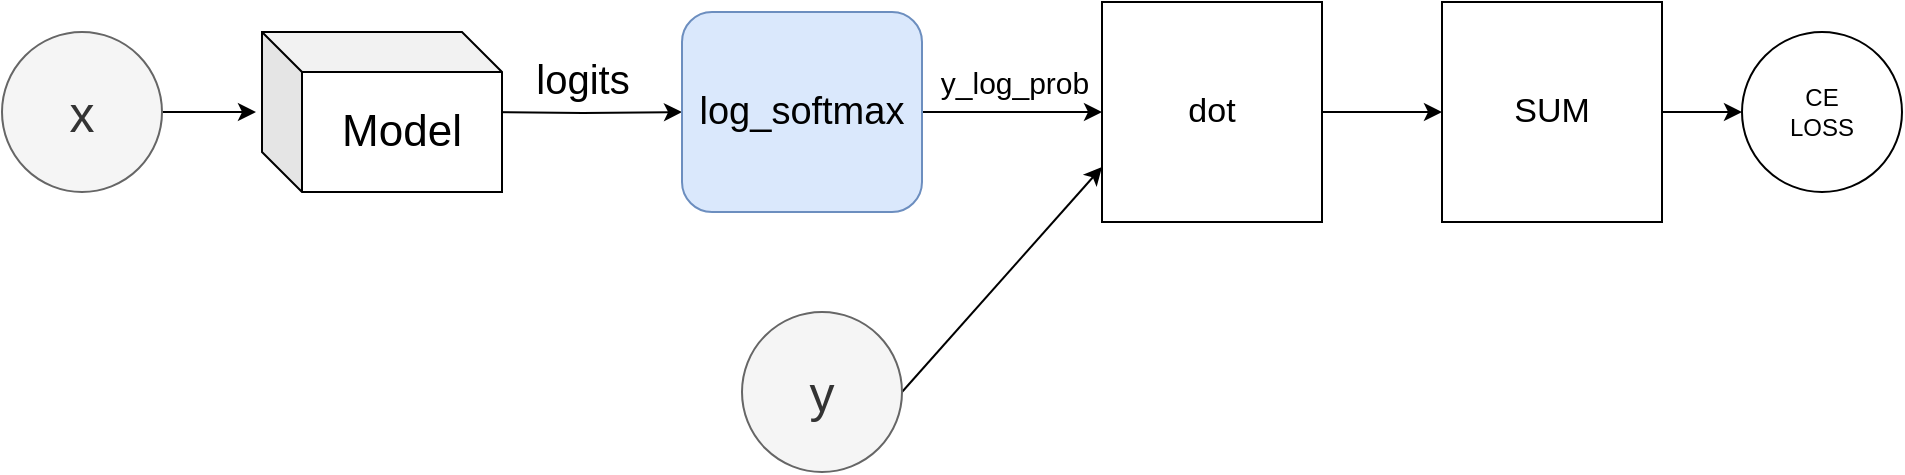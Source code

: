 <mxfile version="21.6.8" type="device">
  <diagram name="‫עמוד-1‬" id="B0BvvvXLZIYUg5wkp8R4">
    <mxGraphModel dx="5236" dy="4400" grid="1" gridSize="10" guides="1" tooltips="1" connect="1" arrows="1" fold="1" page="1" pageScale="1" pageWidth="827" pageHeight="1169" math="0" shadow="0">
      <root>
        <mxCell id="0" />
        <mxCell id="1" parent="0" />
        <mxCell id="q4SmgDs_VHrsYAJA6EE1-38" style="edgeStyle=orthogonalEdgeStyle;rounded=0;orthogonalLoop=1;jettySize=auto;html=1;exitX=1;exitY=0.5;exitDx=0;exitDy=0;entryX=-0.025;entryY=0.5;entryDx=0;entryDy=0;entryPerimeter=0;" edge="1" parent="1" source="q4SmgDs_VHrsYAJA6EE1-1" target="q4SmgDs_VHrsYAJA6EE1-29">
          <mxGeometry relative="1" as="geometry" />
        </mxCell>
        <mxCell id="q4SmgDs_VHrsYAJA6EE1-1" value="&lt;font style=&quot;font-size: 25px;&quot;&gt;x&lt;/font&gt;" style="ellipse;whiteSpace=wrap;html=1;fillColor=#f5f5f5;fontColor=#333333;strokeColor=#666666;" vertex="1" parent="1">
          <mxGeometry x="150" y="340" width="80" height="80" as="geometry" />
        </mxCell>
        <mxCell id="q4SmgDs_VHrsYAJA6EE1-17" style="edgeStyle=orthogonalEdgeStyle;rounded=0;orthogonalLoop=1;jettySize=auto;html=1;exitX=1;exitY=0.5;exitDx=0;exitDy=0;entryX=0;entryY=0.5;entryDx=0;entryDy=0;" edge="1" parent="1" target="q4SmgDs_VHrsYAJA6EE1-16">
          <mxGeometry relative="1" as="geometry">
            <mxPoint x="390" y="380" as="sourcePoint" />
          </mxGeometry>
        </mxCell>
        <mxCell id="q4SmgDs_VHrsYAJA6EE1-32" style="edgeStyle=orthogonalEdgeStyle;rounded=0;orthogonalLoop=1;jettySize=auto;html=1;exitX=1;exitY=0.5;exitDx=0;exitDy=0;entryX=0;entryY=0.5;entryDx=0;entryDy=0;" edge="1" parent="1" source="q4SmgDs_VHrsYAJA6EE1-16" target="q4SmgDs_VHrsYAJA6EE1-31">
          <mxGeometry relative="1" as="geometry" />
        </mxCell>
        <mxCell id="q4SmgDs_VHrsYAJA6EE1-16" value="&lt;font style=&quot;font-size: 19px;&quot;&gt;log_softmax&lt;/font&gt;" style="rounded=1;whiteSpace=wrap;html=1;fillColor=#dae8fc;strokeColor=#6c8ebf;" vertex="1" parent="1">
          <mxGeometry x="490" y="330" width="120" height="100" as="geometry" />
        </mxCell>
        <mxCell id="q4SmgDs_VHrsYAJA6EE1-21" value="&lt;font style=&quot;font-size: 20px;&quot;&gt;logits&lt;/font&gt;" style="edgeLabel;html=1;align=center;verticalAlign=middle;resizable=0;points=[];" vertex="1" connectable="0" parent="1">
          <mxGeometry x="272" y="378" as="geometry">
            <mxPoint x="168" y="-15" as="offset" />
          </mxGeometry>
        </mxCell>
        <mxCell id="q4SmgDs_VHrsYAJA6EE1-33" style="rounded=0;orthogonalLoop=1;jettySize=auto;html=1;exitX=1;exitY=0.5;exitDx=0;exitDy=0;entryX=0;entryY=0.75;entryDx=0;entryDy=0;" edge="1" parent="1" source="q4SmgDs_VHrsYAJA6EE1-28" target="q4SmgDs_VHrsYAJA6EE1-31">
          <mxGeometry relative="1" as="geometry" />
        </mxCell>
        <mxCell id="q4SmgDs_VHrsYAJA6EE1-28" value="&lt;font style=&quot;font-size: 25px;&quot;&gt;y&lt;/font&gt;" style="ellipse;whiteSpace=wrap;html=1;fillColor=#f5f5f5;fontColor=#333333;strokeColor=#666666;" vertex="1" parent="1">
          <mxGeometry x="520" y="480" width="80" height="80" as="geometry" />
        </mxCell>
        <mxCell id="q4SmgDs_VHrsYAJA6EE1-29" value="&lt;font style=&quot;font-size: 22px;&quot;&gt;Model&lt;/font&gt;" style="shape=cube;whiteSpace=wrap;html=1;boundedLbl=1;backgroundOutline=1;darkOpacity=0.05;darkOpacity2=0.1;" vertex="1" parent="1">
          <mxGeometry x="280" y="340" width="120" height="80" as="geometry" />
        </mxCell>
        <mxCell id="q4SmgDs_VHrsYAJA6EE1-30" style="edgeStyle=orthogonalEdgeStyle;rounded=0;orthogonalLoop=1;jettySize=auto;html=1;exitX=0.5;exitY=1;exitDx=0;exitDy=0;" edge="1" parent="1" source="q4SmgDs_VHrsYAJA6EE1-16" target="q4SmgDs_VHrsYAJA6EE1-16">
          <mxGeometry relative="1" as="geometry" />
        </mxCell>
        <mxCell id="q4SmgDs_VHrsYAJA6EE1-39" style="edgeStyle=orthogonalEdgeStyle;rounded=0;orthogonalLoop=1;jettySize=auto;html=1;exitX=1;exitY=0.5;exitDx=0;exitDy=0;entryX=0;entryY=0.5;entryDx=0;entryDy=0;" edge="1" parent="1" source="q4SmgDs_VHrsYAJA6EE1-31" target="q4SmgDs_VHrsYAJA6EE1-36">
          <mxGeometry relative="1" as="geometry" />
        </mxCell>
        <mxCell id="q4SmgDs_VHrsYAJA6EE1-31" value="&lt;span style=&quot;font-size: 17px;&quot;&gt;dot&lt;/span&gt;" style="whiteSpace=wrap;html=1;aspect=fixed;" vertex="1" parent="1">
          <mxGeometry x="700" y="325" width="110" height="110" as="geometry" />
        </mxCell>
        <mxCell id="q4SmgDs_VHrsYAJA6EE1-35" value="&lt;font style=&quot;font-size: 15px;&quot;&gt;y_log_prob&lt;/font&gt;" style="text;html=1;align=center;verticalAlign=middle;resizable=0;points=[];autosize=1;strokeColor=none;fillColor=none;" vertex="1" parent="1">
          <mxGeometry x="606" y="350" width="100" height="30" as="geometry" />
        </mxCell>
        <mxCell id="q4SmgDs_VHrsYAJA6EE1-40" style="edgeStyle=orthogonalEdgeStyle;rounded=0;orthogonalLoop=1;jettySize=auto;html=1;exitX=1;exitY=0.5;exitDx=0;exitDy=0;" edge="1" parent="1" source="q4SmgDs_VHrsYAJA6EE1-36" target="q4SmgDs_VHrsYAJA6EE1-41">
          <mxGeometry relative="1" as="geometry">
            <mxPoint x="1060" y="380" as="targetPoint" />
          </mxGeometry>
        </mxCell>
        <mxCell id="q4SmgDs_VHrsYAJA6EE1-36" value="&lt;font style=&quot;font-size: 17px;&quot;&gt;SUM&lt;/font&gt;" style="whiteSpace=wrap;html=1;aspect=fixed;" vertex="1" parent="1">
          <mxGeometry x="870" y="325" width="110" height="110" as="geometry" />
        </mxCell>
        <mxCell id="q4SmgDs_VHrsYAJA6EE1-41" value="CE&lt;br&gt;LOSS" style="ellipse;whiteSpace=wrap;html=1;aspect=fixed;" vertex="1" parent="1">
          <mxGeometry x="1020" y="340" width="80" height="80" as="geometry" />
        </mxCell>
      </root>
    </mxGraphModel>
  </diagram>
</mxfile>
